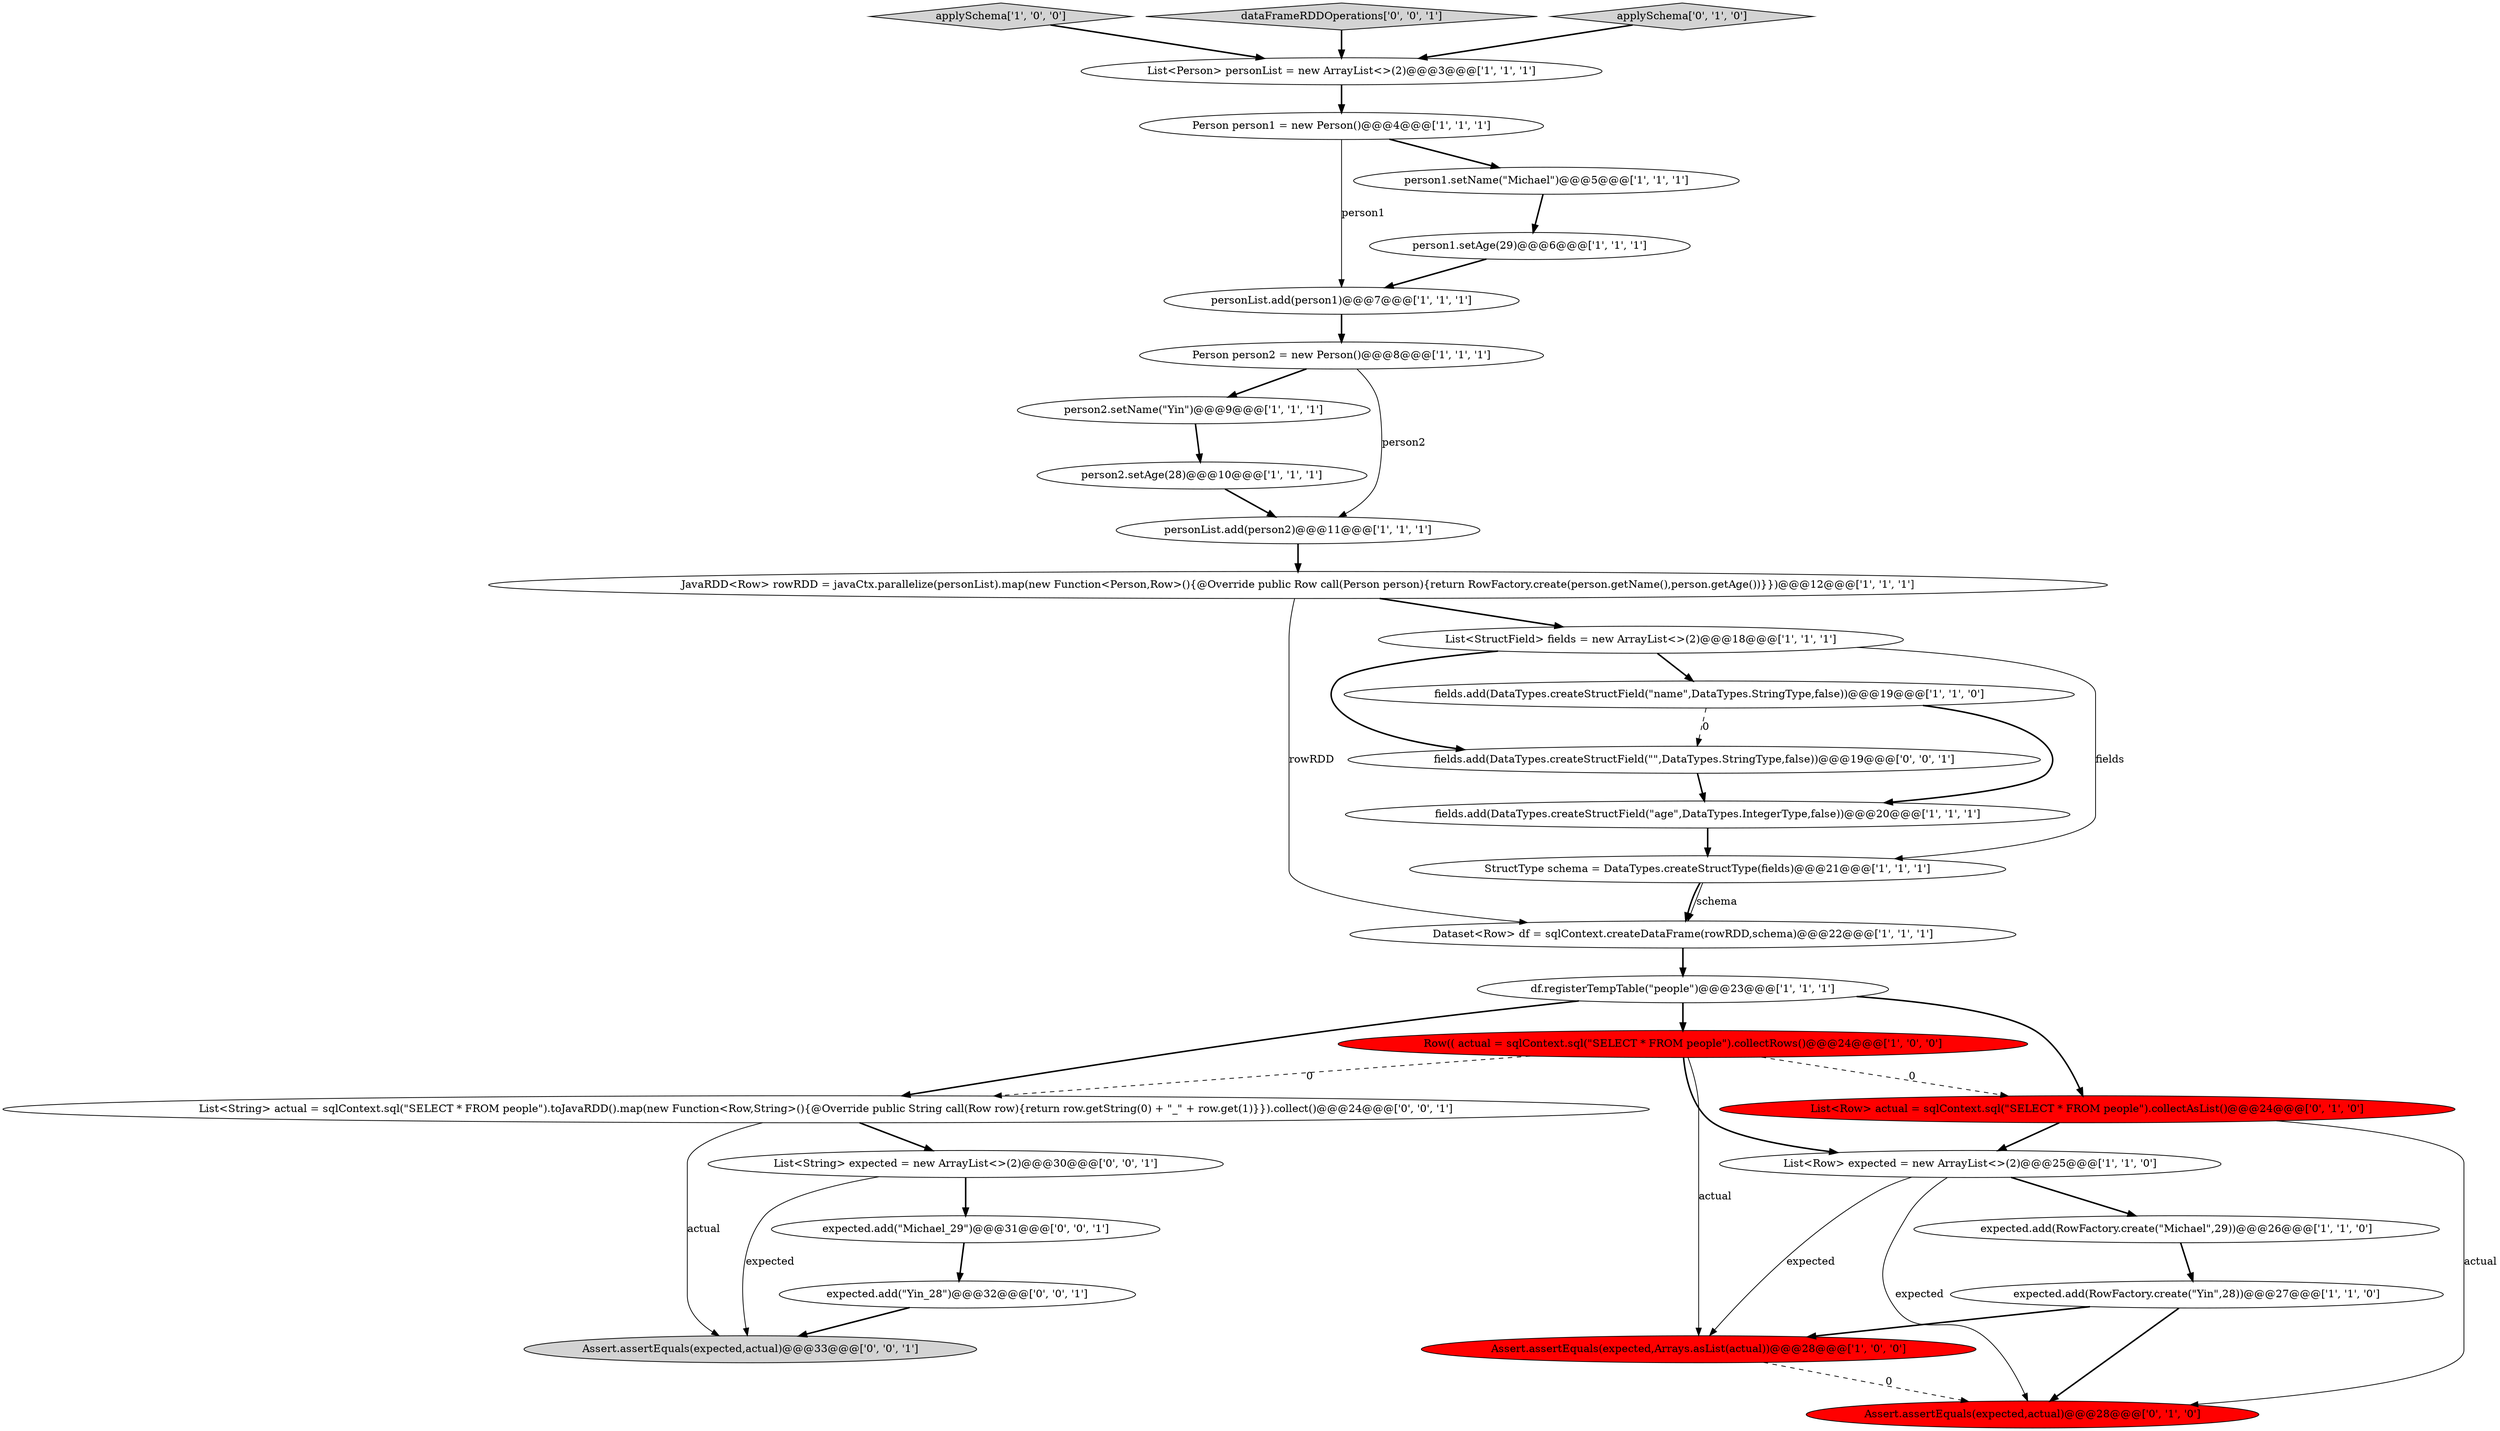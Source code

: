 digraph {
12 [style = filled, label = "personList.add(person2)@@@11@@@['1', '1', '1']", fillcolor = white, shape = ellipse image = "AAA0AAABBB1BBB"];
0 [style = filled, label = "person2.setAge(28)@@@10@@@['1', '1', '1']", fillcolor = white, shape = ellipse image = "AAA0AAABBB1BBB"];
2 [style = filled, label = "List<StructField> fields = new ArrayList<>(2)@@@18@@@['1', '1', '1']", fillcolor = white, shape = ellipse image = "AAA0AAABBB1BBB"];
18 [style = filled, label = "Person person1 = new Person()@@@4@@@['1', '1', '1']", fillcolor = white, shape = ellipse image = "AAA0AAABBB1BBB"];
15 [style = filled, label = "Assert.assertEquals(expected,Arrays.asList(actual))@@@28@@@['1', '0', '0']", fillcolor = red, shape = ellipse image = "AAA1AAABBB1BBB"];
4 [style = filled, label = "applySchema['1', '0', '0']", fillcolor = lightgray, shape = diamond image = "AAA0AAABBB1BBB"];
30 [style = filled, label = "List<String> actual = sqlContext.sql(\"SELECT * FROM people\").toJavaRDD().map(new Function<Row,String>(){@Override public String call(Row row){return row.getString(0) + \"_\" + row.get(1)}}).collect()@@@24@@@['0', '0', '1']", fillcolor = white, shape = ellipse image = "AAA0AAABBB3BBB"];
23 [style = filled, label = "Assert.assertEquals(expected,actual)@@@28@@@['0', '1', '0']", fillcolor = red, shape = ellipse image = "AAA1AAABBB2BBB"];
6 [style = filled, label = "person1.setName(\"Michael\")@@@5@@@['1', '1', '1']", fillcolor = white, shape = ellipse image = "AAA0AAABBB1BBB"];
19 [style = filled, label = "JavaRDD<Row> rowRDD = javaCtx.parallelize(personList).map(new Function<Person,Row>(){@Override public Row call(Person person){return RowFactory.create(person.getName(),person.getAge())}})@@@12@@@['1', '1', '1']", fillcolor = white, shape = ellipse image = "AAA0AAABBB1BBB"];
24 [style = filled, label = "List<Row> actual = sqlContext.sql(\"SELECT * FROM people\").collectAsList()@@@24@@@['0', '1', '0']", fillcolor = red, shape = ellipse image = "AAA1AAABBB2BBB"];
13 [style = filled, label = "person2.setName(\"Yin\")@@@9@@@['1', '1', '1']", fillcolor = white, shape = ellipse image = "AAA0AAABBB1BBB"];
27 [style = filled, label = "dataFrameRDDOperations['0', '0', '1']", fillcolor = lightgray, shape = diamond image = "AAA0AAABBB3BBB"];
5 [style = filled, label = "List<Row> expected = new ArrayList<>(2)@@@25@@@['1', '1', '0']", fillcolor = white, shape = ellipse image = "AAA0AAABBB1BBB"];
29 [style = filled, label = "Assert.assertEquals(expected,actual)@@@33@@@['0', '0', '1']", fillcolor = lightgray, shape = ellipse image = "AAA0AAABBB3BBB"];
28 [style = filled, label = "fields.add(DataTypes.createStructField(\"\",DataTypes.StringType,false))@@@19@@@['0', '0', '1']", fillcolor = white, shape = ellipse image = "AAA0AAABBB3BBB"];
17 [style = filled, label = "StructType schema = DataTypes.createStructType(fields)@@@21@@@['1', '1', '1']", fillcolor = white, shape = ellipse image = "AAA0AAABBB1BBB"];
8 [style = filled, label = "expected.add(RowFactory.create(\"Michael\",29))@@@26@@@['1', '1', '0']", fillcolor = white, shape = ellipse image = "AAA0AAABBB1BBB"];
21 [style = filled, label = "fields.add(DataTypes.createStructField(\"name\",DataTypes.StringType,false))@@@19@@@['1', '1', '0']", fillcolor = white, shape = ellipse image = "AAA0AAABBB1BBB"];
22 [style = filled, label = "applySchema['0', '1', '0']", fillcolor = lightgray, shape = diamond image = "AAA0AAABBB2BBB"];
11 [style = filled, label = "List<Person> personList = new ArrayList<>(2)@@@3@@@['1', '1', '1']", fillcolor = white, shape = ellipse image = "AAA0AAABBB1BBB"];
14 [style = filled, label = "fields.add(DataTypes.createStructField(\"age\",DataTypes.IntegerType,false))@@@20@@@['1', '1', '1']", fillcolor = white, shape = ellipse image = "AAA0AAABBB1BBB"];
9 [style = filled, label = "expected.add(RowFactory.create(\"Yin\",28))@@@27@@@['1', '1', '0']", fillcolor = white, shape = ellipse image = "AAA0AAABBB1BBB"];
16 [style = filled, label = "personList.add(person1)@@@7@@@['1', '1', '1']", fillcolor = white, shape = ellipse image = "AAA0AAABBB1BBB"];
25 [style = filled, label = "List<String> expected = new ArrayList<>(2)@@@30@@@['0', '0', '1']", fillcolor = white, shape = ellipse image = "AAA0AAABBB3BBB"];
10 [style = filled, label = "Row(( actual = sqlContext.sql(\"SELECT * FROM people\").collectRows()@@@24@@@['1', '0', '0']", fillcolor = red, shape = ellipse image = "AAA1AAABBB1BBB"];
20 [style = filled, label = "df.registerTempTable(\"people\")@@@23@@@['1', '1', '1']", fillcolor = white, shape = ellipse image = "AAA0AAABBB1BBB"];
7 [style = filled, label = "person1.setAge(29)@@@6@@@['1', '1', '1']", fillcolor = white, shape = ellipse image = "AAA0AAABBB1BBB"];
1 [style = filled, label = "Person person2 = new Person()@@@8@@@['1', '1', '1']", fillcolor = white, shape = ellipse image = "AAA0AAABBB1BBB"];
31 [style = filled, label = "expected.add(\"Michael_29\")@@@31@@@['0', '0', '1']", fillcolor = white, shape = ellipse image = "AAA0AAABBB3BBB"];
26 [style = filled, label = "expected.add(\"Yin_28\")@@@32@@@['0', '0', '1']", fillcolor = white, shape = ellipse image = "AAA0AAABBB3BBB"];
3 [style = filled, label = "Dataset<Row> df = sqlContext.createDataFrame(rowRDD,schema)@@@22@@@['1', '1', '1']", fillcolor = white, shape = ellipse image = "AAA0AAABBB1BBB"];
5->8 [style = bold, label=""];
15->23 [style = dashed, label="0"];
21->28 [style = dashed, label="0"];
2->17 [style = solid, label="fields"];
25->29 [style = solid, label="expected"];
26->29 [style = bold, label=""];
0->12 [style = bold, label=""];
30->25 [style = bold, label=""];
14->17 [style = bold, label=""];
19->2 [style = bold, label=""];
1->13 [style = bold, label=""];
11->18 [style = bold, label=""];
28->14 [style = bold, label=""];
24->5 [style = bold, label=""];
20->10 [style = bold, label=""];
25->31 [style = bold, label=""];
24->23 [style = solid, label="actual"];
9->23 [style = bold, label=""];
18->16 [style = solid, label="person1"];
31->26 [style = bold, label=""];
3->20 [style = bold, label=""];
10->30 [style = dashed, label="0"];
10->5 [style = bold, label=""];
17->3 [style = solid, label="schema"];
27->11 [style = bold, label=""];
16->1 [style = bold, label=""];
18->6 [style = bold, label=""];
2->21 [style = bold, label=""];
9->15 [style = bold, label=""];
5->23 [style = solid, label="expected"];
7->16 [style = bold, label=""];
30->29 [style = solid, label="actual"];
8->9 [style = bold, label=""];
17->3 [style = bold, label=""];
1->12 [style = solid, label="person2"];
19->3 [style = solid, label="rowRDD"];
6->7 [style = bold, label=""];
12->19 [style = bold, label=""];
4->11 [style = bold, label=""];
20->24 [style = bold, label=""];
20->30 [style = bold, label=""];
2->28 [style = bold, label=""];
5->15 [style = solid, label="expected"];
22->11 [style = bold, label=""];
10->24 [style = dashed, label="0"];
13->0 [style = bold, label=""];
21->14 [style = bold, label=""];
10->15 [style = solid, label="actual"];
}

